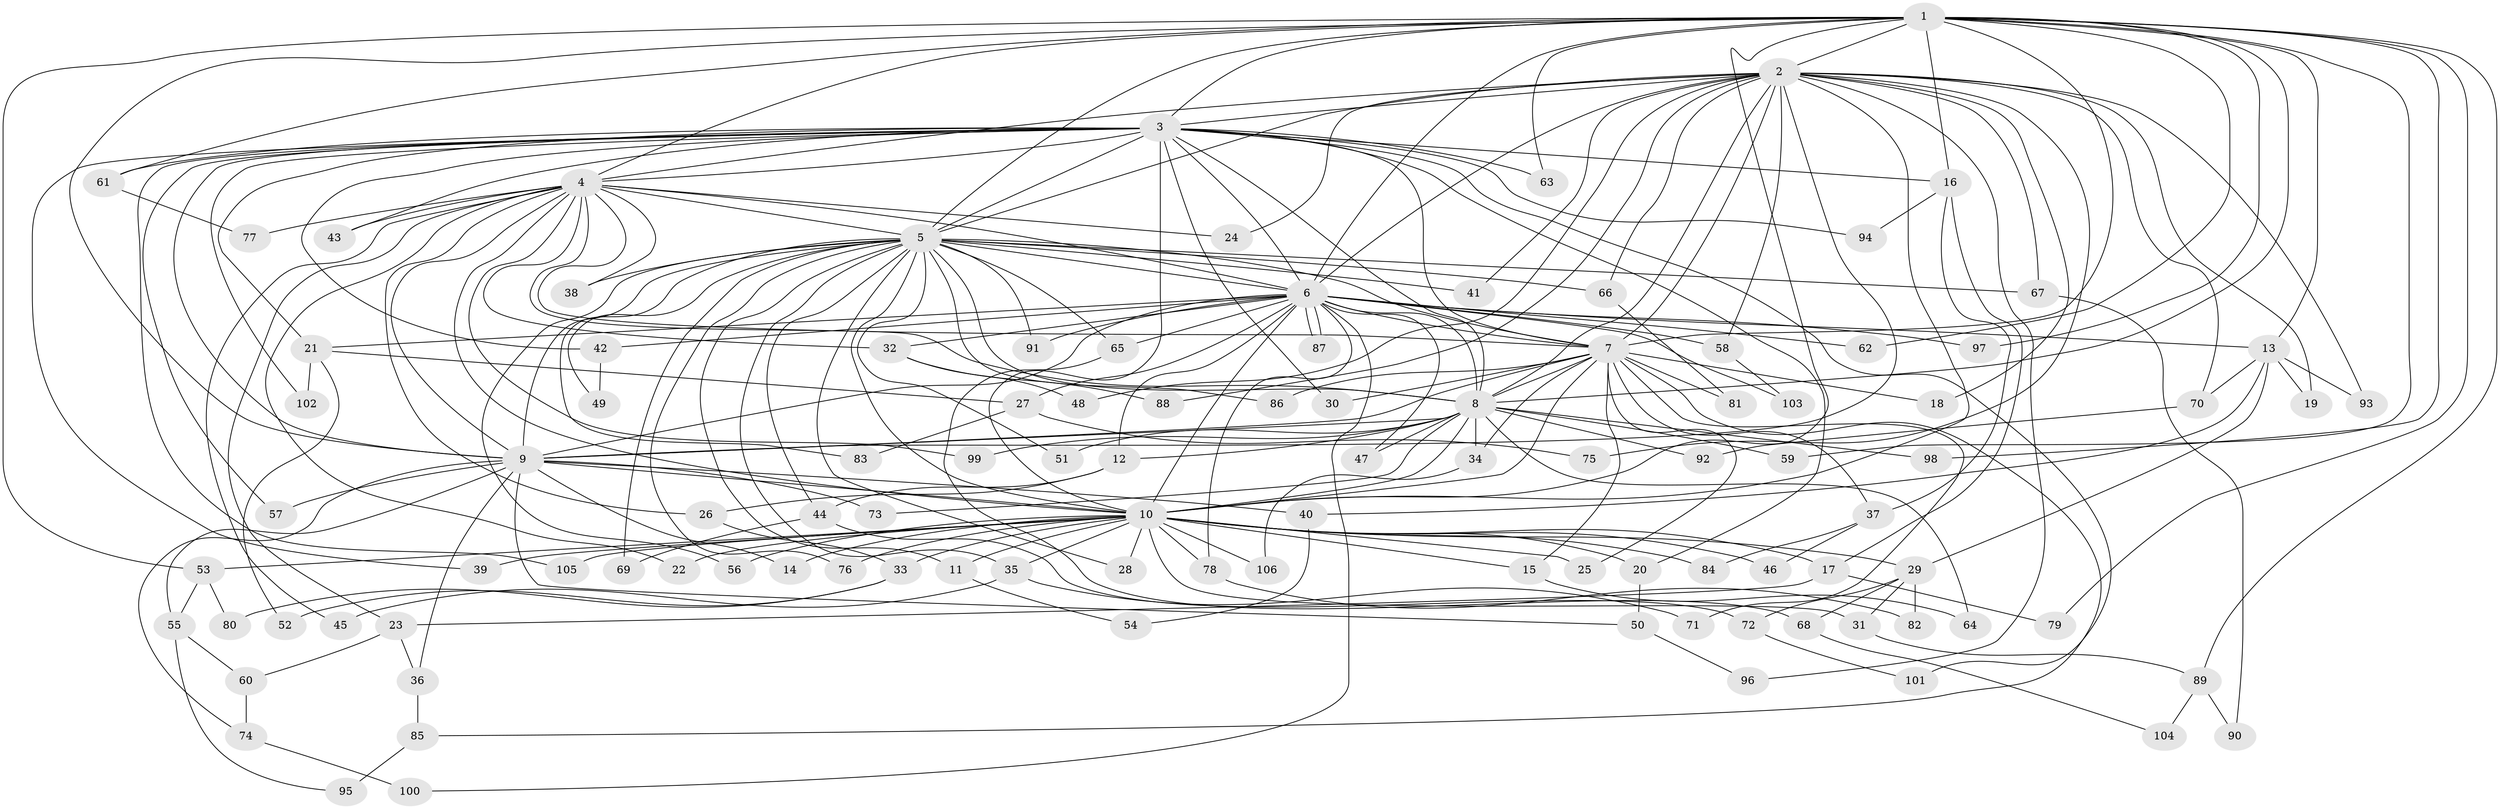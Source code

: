 // Generated by graph-tools (version 1.1) at 2025/35/03/09/25 02:35:09]
// undirected, 106 vertices, 237 edges
graph export_dot {
graph [start="1"]
  node [color=gray90,style=filled];
  1;
  2;
  3;
  4;
  5;
  6;
  7;
  8;
  9;
  10;
  11;
  12;
  13;
  14;
  15;
  16;
  17;
  18;
  19;
  20;
  21;
  22;
  23;
  24;
  25;
  26;
  27;
  28;
  29;
  30;
  31;
  32;
  33;
  34;
  35;
  36;
  37;
  38;
  39;
  40;
  41;
  42;
  43;
  44;
  45;
  46;
  47;
  48;
  49;
  50;
  51;
  52;
  53;
  54;
  55;
  56;
  57;
  58;
  59;
  60;
  61;
  62;
  63;
  64;
  65;
  66;
  67;
  68;
  69;
  70;
  71;
  72;
  73;
  74;
  75;
  76;
  77;
  78;
  79;
  80;
  81;
  82;
  83;
  84;
  85;
  86;
  87;
  88;
  89;
  90;
  91;
  92;
  93;
  94;
  95;
  96;
  97;
  98;
  99;
  100;
  101;
  102;
  103;
  104;
  105;
  106;
  1 -- 2;
  1 -- 3;
  1 -- 4;
  1 -- 5;
  1 -- 6;
  1 -- 7;
  1 -- 8;
  1 -- 9;
  1 -- 10;
  1 -- 13;
  1 -- 16;
  1 -- 53;
  1 -- 59;
  1 -- 61;
  1 -- 62;
  1 -- 63;
  1 -- 79;
  1 -- 89;
  1 -- 97;
  1 -- 98;
  2 -- 3;
  2 -- 4;
  2 -- 5;
  2 -- 6;
  2 -- 7;
  2 -- 8;
  2 -- 9;
  2 -- 10;
  2 -- 18;
  2 -- 19;
  2 -- 24;
  2 -- 41;
  2 -- 48;
  2 -- 58;
  2 -- 66;
  2 -- 67;
  2 -- 70;
  2 -- 75;
  2 -- 88;
  2 -- 93;
  2 -- 96;
  3 -- 4;
  3 -- 5;
  3 -- 6;
  3 -- 7;
  3 -- 8;
  3 -- 9;
  3 -- 10;
  3 -- 16;
  3 -- 20;
  3 -- 21;
  3 -- 30;
  3 -- 39;
  3 -- 42;
  3 -- 43;
  3 -- 57;
  3 -- 61;
  3 -- 63;
  3 -- 94;
  3 -- 101;
  3 -- 102;
  3 -- 105;
  4 -- 5;
  4 -- 6;
  4 -- 7;
  4 -- 8;
  4 -- 9;
  4 -- 10;
  4 -- 22;
  4 -- 23;
  4 -- 24;
  4 -- 26;
  4 -- 32;
  4 -- 38;
  4 -- 43;
  4 -- 45;
  4 -- 77;
  4 -- 99;
  5 -- 6;
  5 -- 7;
  5 -- 8;
  5 -- 9;
  5 -- 10;
  5 -- 11;
  5 -- 28;
  5 -- 35;
  5 -- 38;
  5 -- 41;
  5 -- 44;
  5 -- 49;
  5 -- 51;
  5 -- 56;
  5 -- 65;
  5 -- 66;
  5 -- 67;
  5 -- 69;
  5 -- 76;
  5 -- 83;
  5 -- 86;
  5 -- 91;
  6 -- 7;
  6 -- 8;
  6 -- 9;
  6 -- 10;
  6 -- 12;
  6 -- 13;
  6 -- 21;
  6 -- 27;
  6 -- 32;
  6 -- 42;
  6 -- 47;
  6 -- 58;
  6 -- 62;
  6 -- 65;
  6 -- 78;
  6 -- 87;
  6 -- 87;
  6 -- 91;
  6 -- 97;
  6 -- 100;
  6 -- 103;
  7 -- 8;
  7 -- 9;
  7 -- 10;
  7 -- 15;
  7 -- 18;
  7 -- 25;
  7 -- 30;
  7 -- 34;
  7 -- 37;
  7 -- 71;
  7 -- 81;
  7 -- 85;
  7 -- 86;
  8 -- 9;
  8 -- 10;
  8 -- 12;
  8 -- 34;
  8 -- 47;
  8 -- 51;
  8 -- 59;
  8 -- 64;
  8 -- 73;
  8 -- 92;
  8 -- 98;
  8 -- 99;
  9 -- 10;
  9 -- 14;
  9 -- 36;
  9 -- 40;
  9 -- 50;
  9 -- 55;
  9 -- 57;
  9 -- 73;
  9 -- 74;
  10 -- 11;
  10 -- 14;
  10 -- 15;
  10 -- 17;
  10 -- 20;
  10 -- 22;
  10 -- 25;
  10 -- 28;
  10 -- 29;
  10 -- 31;
  10 -- 33;
  10 -- 35;
  10 -- 39;
  10 -- 46;
  10 -- 53;
  10 -- 56;
  10 -- 76;
  10 -- 78;
  10 -- 84;
  10 -- 105;
  10 -- 106;
  11 -- 54;
  12 -- 26;
  12 -- 44;
  13 -- 19;
  13 -- 29;
  13 -- 40;
  13 -- 70;
  13 -- 93;
  15 -- 64;
  16 -- 17;
  16 -- 37;
  16 -- 94;
  17 -- 23;
  17 -- 79;
  20 -- 50;
  21 -- 27;
  21 -- 52;
  21 -- 102;
  23 -- 36;
  23 -- 60;
  26 -- 33;
  27 -- 75;
  27 -- 83;
  29 -- 31;
  29 -- 68;
  29 -- 72;
  29 -- 82;
  31 -- 89;
  32 -- 48;
  32 -- 88;
  33 -- 52;
  33 -- 80;
  34 -- 106;
  35 -- 45;
  35 -- 71;
  36 -- 85;
  37 -- 46;
  37 -- 84;
  40 -- 54;
  42 -- 49;
  44 -- 69;
  44 -- 72;
  50 -- 96;
  53 -- 55;
  53 -- 80;
  55 -- 60;
  55 -- 95;
  58 -- 103;
  60 -- 74;
  61 -- 77;
  65 -- 68;
  66 -- 81;
  67 -- 90;
  68 -- 104;
  70 -- 92;
  72 -- 101;
  74 -- 100;
  78 -- 82;
  85 -- 95;
  89 -- 90;
  89 -- 104;
}

